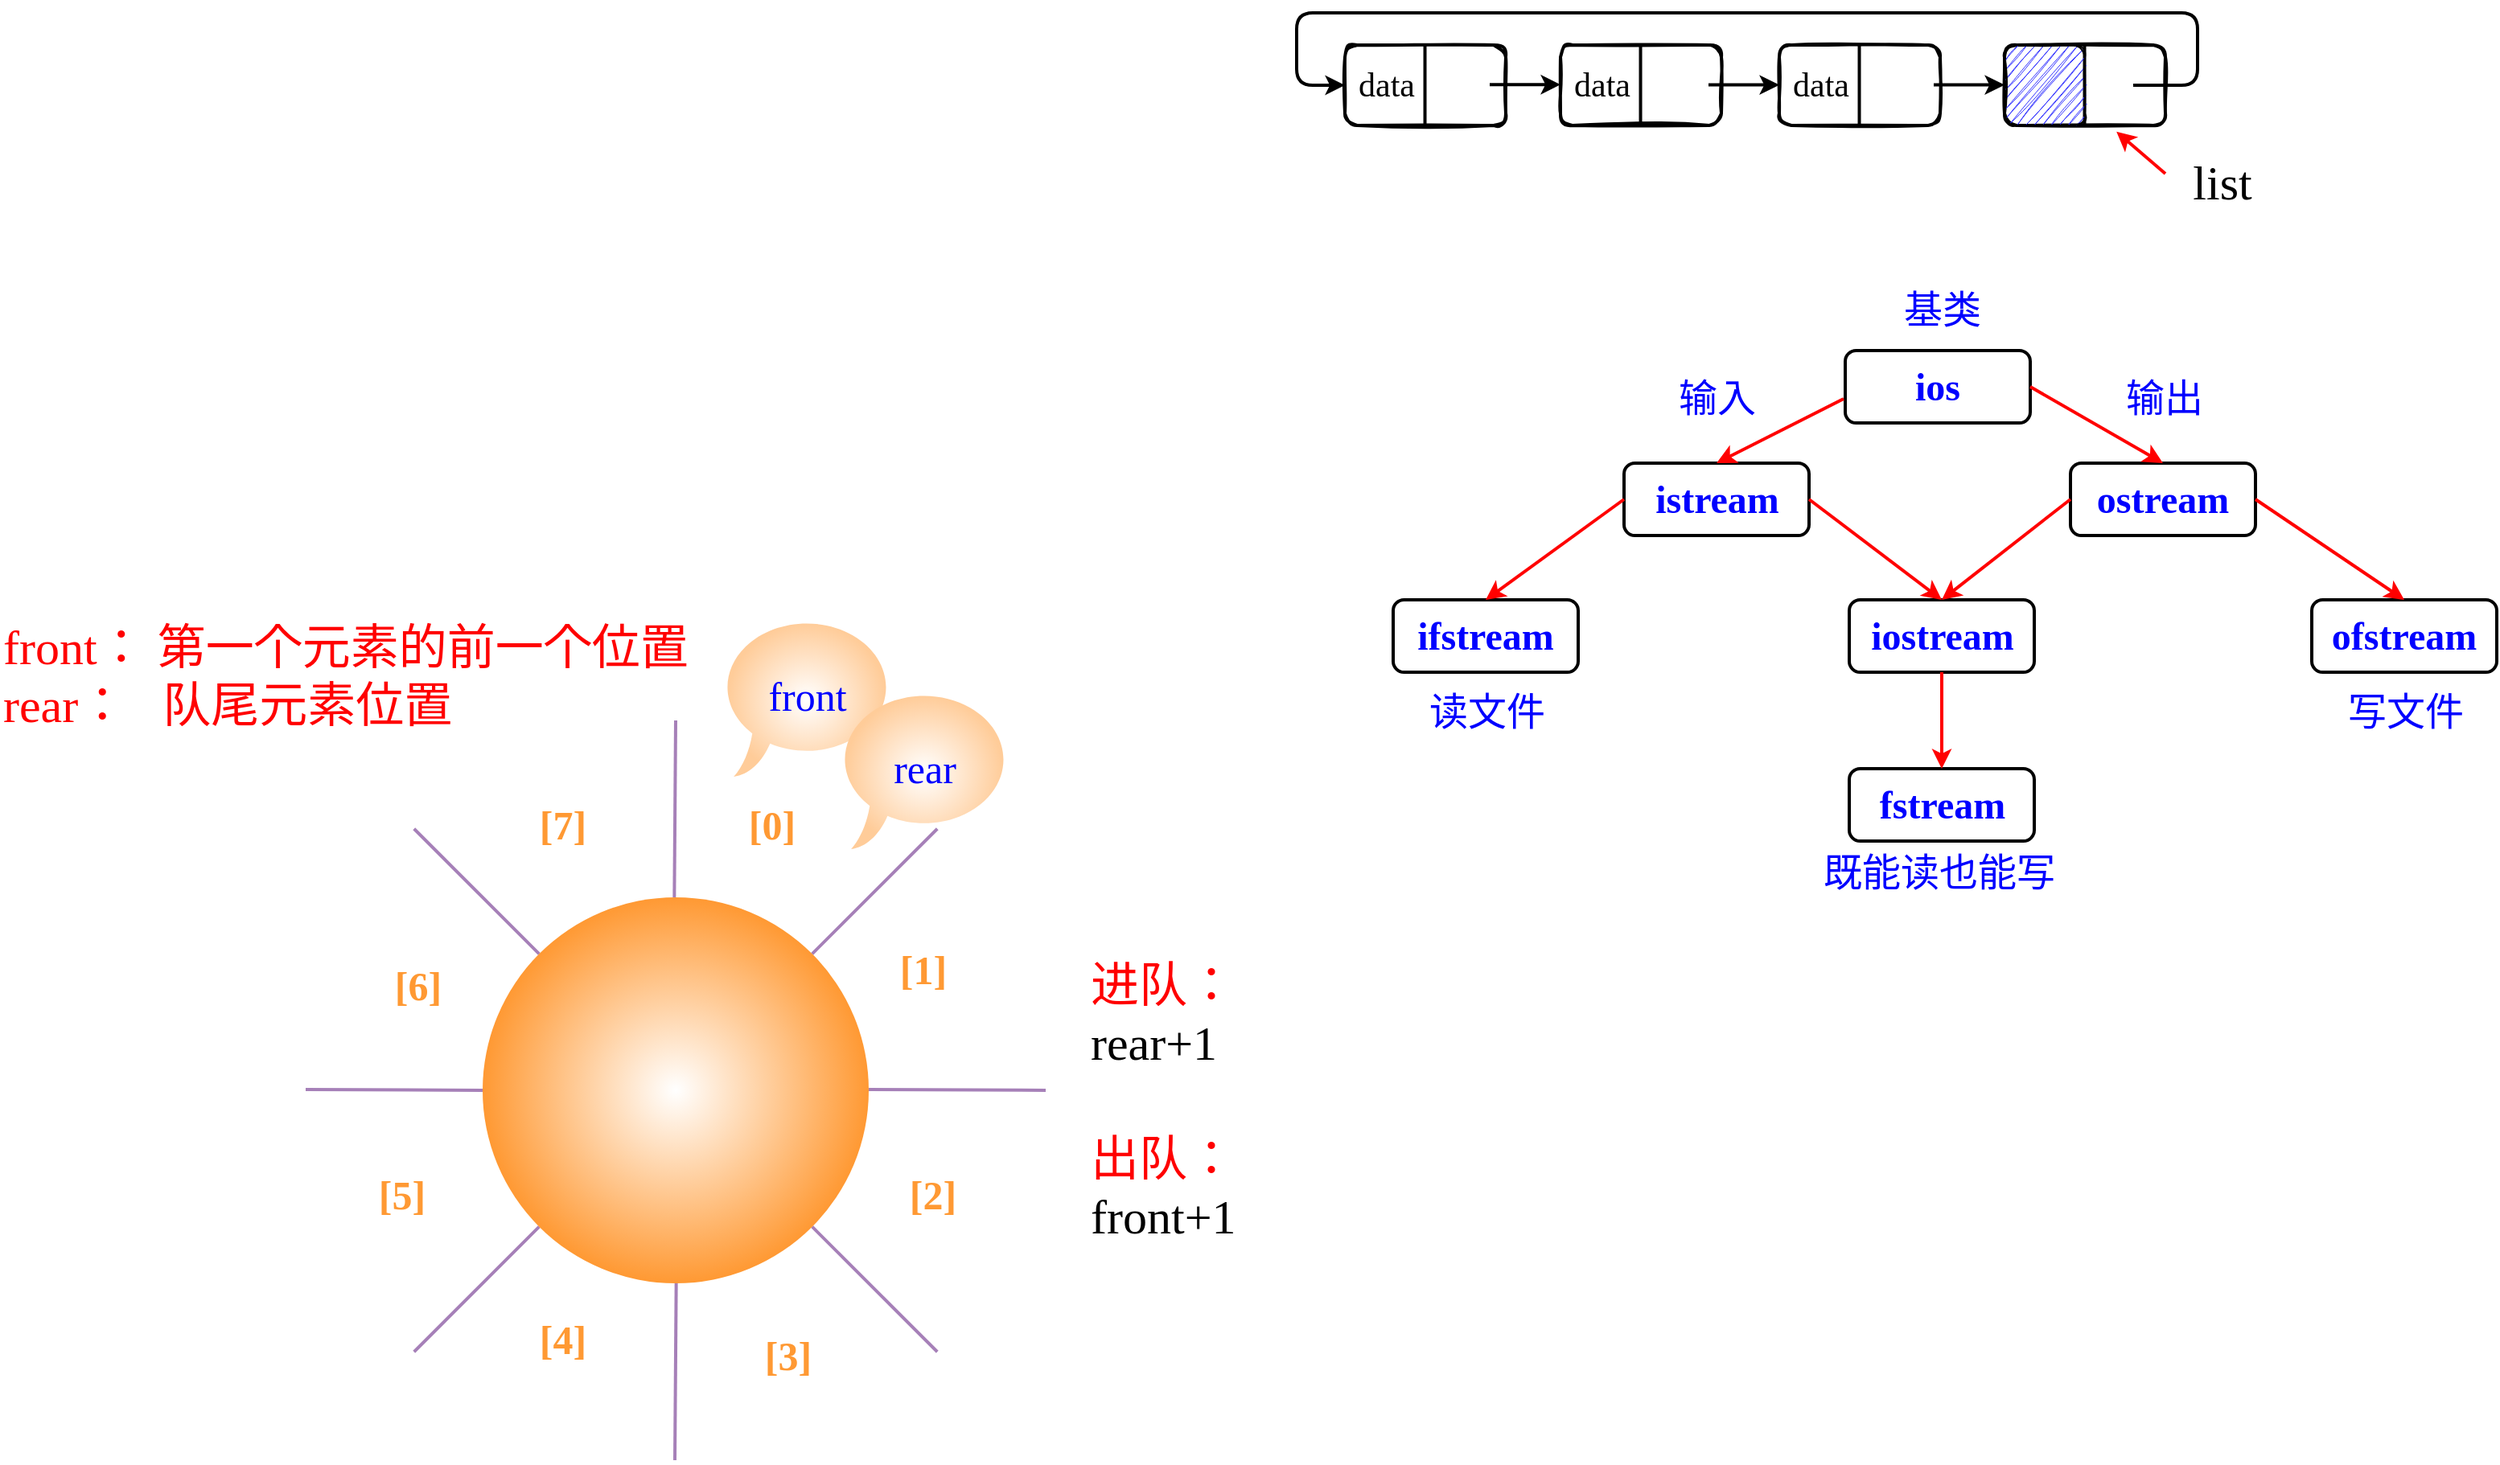 <mxfile version="15.5.9" type="github">
  <diagram id="rwgk2Mc4SkRH6sqRqtgM" name="第 1 页">
    <mxGraphModel dx="1747" dy="594" grid="1" gridSize="10" guides="1" tooltips="1" connect="1" arrows="1" fold="1" page="1" pageScale="1" pageWidth="827" pageHeight="1169" math="0" shadow="0">
      <root>
        <mxCell id="0" />
        <mxCell id="1" parent="0" />
        <mxCell id="tqcYL5JHo3V-tpUGzpkq-26" value="" style="whiteSpace=wrap;html=1;shadow=0;glass=0;strokeWidth=2;fillColor=none;gradientDirection=south;rounded=1;sketch=1;" parent="1" vertex="1">
          <mxGeometry x="154" y="130" width="100" height="50" as="geometry" />
        </mxCell>
        <mxCell id="tqcYL5JHo3V-tpUGzpkq-36" value="" style="endArrow=none;html=1;rounded=1;sketch=0;edgeStyle=orthogonalEdgeStyle;curved=0;strokeWidth=2;" parent="1" edge="1">
          <mxGeometry width="50" height="50" relative="1" as="geometry">
            <mxPoint x="203.76" y="180" as="sourcePoint" />
            <mxPoint x="203.76" y="130" as="targetPoint" />
          </mxGeometry>
        </mxCell>
        <mxCell id="tqcYL5JHo3V-tpUGzpkq-37" value="" style="whiteSpace=wrap;html=1;shadow=0;glass=0;strokeWidth=2;fillColor=none;gradientDirection=south;rounded=1;sketch=1;" parent="1" vertex="1">
          <mxGeometry x="290" y="130" width="100" height="50" as="geometry" />
        </mxCell>
        <mxCell id="tqcYL5JHo3V-tpUGzpkq-38" value="" style="endArrow=none;html=1;rounded=1;sketch=0;edgeStyle=orthogonalEdgeStyle;curved=0;strokeWidth=2;" parent="1" edge="1">
          <mxGeometry width="50" height="50" relative="1" as="geometry">
            <mxPoint x="339.76" y="180" as="sourcePoint" />
            <mxPoint x="339.76" y="130" as="targetPoint" />
          </mxGeometry>
        </mxCell>
        <mxCell id="tqcYL5JHo3V-tpUGzpkq-39" value="" style="whiteSpace=wrap;html=1;shadow=0;glass=0;strokeWidth=2;fillColor=none;gradientDirection=south;rounded=1;sketch=1;" parent="1" vertex="1">
          <mxGeometry x="430" y="130" width="100" height="50" as="geometry" />
        </mxCell>
        <mxCell id="tqcYL5JHo3V-tpUGzpkq-40" value="" style="endArrow=none;html=1;rounded=1;sketch=0;edgeStyle=orthogonalEdgeStyle;curved=0;strokeWidth=2;" parent="1" edge="1">
          <mxGeometry width="50" height="50" relative="1" as="geometry">
            <mxPoint x="479.76" y="180" as="sourcePoint" />
            <mxPoint x="479.76" y="130" as="targetPoint" />
          </mxGeometry>
        </mxCell>
        <mxCell id="tqcYL5JHo3V-tpUGzpkq-41" value="" style="whiteSpace=wrap;html=1;shadow=0;glass=0;strokeWidth=2;fillColor=none;gradientDirection=south;rounded=1;sketch=1;" parent="1" vertex="1">
          <mxGeometry x="20" y="130" width="100" height="50" as="geometry" />
        </mxCell>
        <mxCell id="tqcYL5JHo3V-tpUGzpkq-42" value="" style="endArrow=none;html=1;rounded=1;sketch=0;edgeStyle=orthogonalEdgeStyle;curved=0;strokeWidth=2;" parent="1" edge="1">
          <mxGeometry width="50" height="50" relative="1" as="geometry">
            <mxPoint x="69.76" y="180" as="sourcePoint" />
            <mxPoint x="69.76" y="130" as="targetPoint" />
          </mxGeometry>
        </mxCell>
        <mxCell id="tqcYL5JHo3V-tpUGzpkq-43" value="" style="rounded=1;whiteSpace=wrap;html=1;sketch=1;fillStyle=hachure;fillColor=#3333FF;" parent="1" vertex="1">
          <mxGeometry x="430" y="130" width="50" height="50" as="geometry" />
        </mxCell>
        <mxCell id="tqcYL5JHo3V-tpUGzpkq-48" value="" style="endArrow=classic;html=1;rounded=1;sketch=0;edgeStyle=orthogonalEdgeStyle;curved=0;endFill=1;strokeWidth=2;" parent="1" edge="1">
          <mxGeometry width="50" height="50" relative="1" as="geometry">
            <mxPoint x="110" y="154.58" as="sourcePoint" />
            <mxPoint x="154" y="154.58" as="targetPoint" />
            <Array as="points">
              <mxPoint x="154" y="154.58" />
            </Array>
          </mxGeometry>
        </mxCell>
        <mxCell id="tqcYL5JHo3V-tpUGzpkq-49" value="" style="endArrow=classic;html=1;rounded=1;sketch=0;edgeStyle=orthogonalEdgeStyle;curved=0;entryX=0;entryY=0.5;entryDx=0;entryDy=0;fontSize=21;strokeWidth=2;" parent="1" target="tqcYL5JHo3V-tpUGzpkq-41" edge="1">
          <mxGeometry width="50" height="50" relative="1" as="geometry">
            <mxPoint x="510" y="155" as="sourcePoint" />
            <mxPoint y="155" as="targetPoint" />
            <Array as="points">
              <mxPoint x="550" y="155" />
              <mxPoint x="550" y="110" />
              <mxPoint x="-10" y="110" />
              <mxPoint x="-10" y="155" />
            </Array>
          </mxGeometry>
        </mxCell>
        <mxCell id="tqcYL5JHo3V-tpUGzpkq-50" value="" style="endArrow=classic;html=1;rounded=1;sketch=0;edgeStyle=orthogonalEdgeStyle;curved=0;endFill=1;strokeWidth=2;" parent="1" edge="1">
          <mxGeometry width="50" height="50" relative="1" as="geometry">
            <mxPoint x="246" y="154.8" as="sourcePoint" />
            <mxPoint x="290" y="154.8" as="targetPoint" />
            <Array as="points">
              <mxPoint x="290" y="154.8" />
            </Array>
          </mxGeometry>
        </mxCell>
        <mxCell id="tqcYL5JHo3V-tpUGzpkq-52" value="" style="endArrow=classic;html=1;rounded=1;sketch=0;edgeStyle=orthogonalEdgeStyle;curved=0;endFill=1;strokeWidth=2;" parent="1" edge="1">
          <mxGeometry width="50" height="50" relative="1" as="geometry">
            <mxPoint x="386" y="154.8" as="sourcePoint" />
            <mxPoint x="430" y="154.8" as="targetPoint" />
            <Array as="points">
              <mxPoint x="430" y="154.8" />
            </Array>
          </mxGeometry>
        </mxCell>
        <mxCell id="tqcYL5JHo3V-tpUGzpkq-53" value="list" style="text;html=1;align=center;verticalAlign=middle;resizable=0;points=[];autosize=1;strokeColor=none;fillColor=none;fontSize=30;fontFamily=Comic Sans MS;" parent="1" vertex="1">
          <mxGeometry x="535" y="195" width="60" height="40" as="geometry" />
        </mxCell>
        <mxCell id="tqcYL5JHo3V-tpUGzpkq-55" value="" style="endArrow=classic;html=1;rounded=1;sketch=0;fontFamily=Comic Sans MS;fontSize=35;endFill=1;strokeWidth=2;strokeColor=#FF0000;entryX=0.696;entryY=1.077;entryDx=0;entryDy=0;entryPerimeter=0;" parent="1" target="tqcYL5JHo3V-tpUGzpkq-39" edge="1">
          <mxGeometry width="50" height="50" relative="1" as="geometry">
            <mxPoint x="530" y="210" as="sourcePoint" />
            <mxPoint x="510" y="190" as="targetPoint" />
          </mxGeometry>
        </mxCell>
        <mxCell id="tqcYL5JHo3V-tpUGzpkq-56" value="data" style="text;html=1;strokeColor=none;fillColor=none;align=center;verticalAlign=middle;whiteSpace=wrap;rounded=0;sketch=1;fontFamily=Comic Sans MS;fontSize=21;" parent="1" vertex="1">
          <mxGeometry x="16" y="140" width="60" height="30" as="geometry" />
        </mxCell>
        <mxCell id="tqcYL5JHo3V-tpUGzpkq-57" value="data" style="text;html=1;strokeColor=none;fillColor=none;align=center;verticalAlign=middle;whiteSpace=wrap;rounded=0;sketch=1;fontFamily=Comic Sans MS;fontSize=21;" parent="1" vertex="1">
          <mxGeometry x="150" y="140" width="60" height="30" as="geometry" />
        </mxCell>
        <mxCell id="tqcYL5JHo3V-tpUGzpkq-58" value="data" style="text;html=1;strokeColor=none;fillColor=none;align=center;verticalAlign=middle;whiteSpace=wrap;rounded=0;sketch=1;fontFamily=Comic Sans MS;fontSize=21;" parent="1" vertex="1">
          <mxGeometry x="286" y="140" width="60" height="30" as="geometry" />
        </mxCell>
        <mxCell id="2EhN6xJvDQtWR0kcNnQp-10" value="" style="ellipse;whiteSpace=wrap;html=1;aspect=fixed;fillColor=#FFFFFF;strokeColor=none;gradientDirection=radial;" parent="1" vertex="1">
          <mxGeometry x="-626" y="550" width="460" height="460" as="geometry" />
        </mxCell>
        <mxCell id="2EhN6xJvDQtWR0kcNnQp-19" style="edgeStyle=none;rounded=0;orthogonalLoop=1;jettySize=auto;html=1;exitX=0;exitY=0;exitDx=0;exitDy=0;startArrow=none;startFill=0;endArrow=none;endFill=0;strokeWidth=2;strokeColor=#A680B8;" parent="1" source="2EhN6xJvDQtWR0kcNnQp-11" target="2EhN6xJvDQtWR0kcNnQp-10" edge="1">
          <mxGeometry relative="1" as="geometry" />
        </mxCell>
        <mxCell id="2EhN6xJvDQtWR0kcNnQp-20" style="edgeStyle=none;rounded=0;orthogonalLoop=1;jettySize=auto;html=1;exitX=0;exitY=1;exitDx=0;exitDy=0;startArrow=none;startFill=0;endArrow=none;endFill=0;strokeWidth=2;strokeColor=#A680B8;" parent="1" source="2EhN6xJvDQtWR0kcNnQp-11" target="2EhN6xJvDQtWR0kcNnQp-10" edge="1">
          <mxGeometry relative="1" as="geometry" />
        </mxCell>
        <mxCell id="2EhN6xJvDQtWR0kcNnQp-21" style="edgeStyle=none;rounded=0;orthogonalLoop=1;jettySize=auto;html=1;exitX=1;exitY=0;exitDx=0;exitDy=0;startArrow=none;startFill=0;endArrow=none;endFill=0;strokeWidth=2;strokeColor=#A680B8;" parent="1" source="2EhN6xJvDQtWR0kcNnQp-11" target="2EhN6xJvDQtWR0kcNnQp-10" edge="1">
          <mxGeometry relative="1" as="geometry" />
        </mxCell>
        <mxCell id="2EhN6xJvDQtWR0kcNnQp-22" style="edgeStyle=none;rounded=0;orthogonalLoop=1;jettySize=auto;html=1;exitX=1;exitY=1;exitDx=0;exitDy=0;startArrow=none;startFill=0;endArrow=none;endFill=0;strokeWidth=2;strokeColor=#A680B8;" parent="1" source="2EhN6xJvDQtWR0kcNnQp-11" target="2EhN6xJvDQtWR0kcNnQp-10" edge="1">
          <mxGeometry relative="1" as="geometry" />
        </mxCell>
        <mxCell id="2EhN6xJvDQtWR0kcNnQp-11" value="" style="ellipse;whiteSpace=wrap;html=1;aspect=fixed;gradientDirection=radial;strokeColor=none;gradientColor=#FF9933;" parent="1" vertex="1">
          <mxGeometry x="-516" y="660" width="240" height="240" as="geometry" />
        </mxCell>
        <mxCell id="2EhN6xJvDQtWR0kcNnQp-12" value="" style="endArrow=none;html=1;rounded=0;entryX=0.5;entryY=0;entryDx=0;entryDy=0;strokeWidth=2;strokeColor=#A680B8;" parent="1" target="2EhN6xJvDQtWR0kcNnQp-10" edge="1">
          <mxGeometry width="50" height="50" relative="1" as="geometry">
            <mxPoint x="-396.83" y="660" as="sourcePoint" />
            <mxPoint x="-396.83" y="590" as="targetPoint" />
          </mxGeometry>
        </mxCell>
        <mxCell id="2EhN6xJvDQtWR0kcNnQp-14" value="" style="endArrow=none;html=1;rounded=0;entryX=0.5;entryY=0;entryDx=0;entryDy=0;strokeColor=#A680B8;strokeWidth=2;" parent="1" edge="1">
          <mxGeometry width="50" height="50" relative="1" as="geometry">
            <mxPoint x="-396.5" y="1010" as="sourcePoint" />
            <mxPoint x="-395.67" y="900" as="targetPoint" />
          </mxGeometry>
        </mxCell>
        <mxCell id="2EhN6xJvDQtWR0kcNnQp-17" value="" style="endArrow=none;html=1;rounded=0;entryX=0.5;entryY=0;entryDx=0;entryDy=0;exitX=1;exitY=0.5;exitDx=0;exitDy=0;strokeWidth=2;strokeColor=#A680B8;" parent="1" source="2EhN6xJvDQtWR0kcNnQp-10" edge="1">
          <mxGeometry width="50" height="50" relative="1" as="geometry">
            <mxPoint x="-176.83" y="779.5" as="sourcePoint" />
            <mxPoint x="-276.0" y="779.5" as="targetPoint" />
          </mxGeometry>
        </mxCell>
        <mxCell id="2EhN6xJvDQtWR0kcNnQp-18" value="" style="endArrow=none;html=1;rounded=0;entryX=0.5;entryY=0;entryDx=0;entryDy=0;exitX=1;exitY=0.5;exitDx=0;exitDy=0;strokeColor=#A680B8;strokeWidth=2;" parent="1" edge="1">
          <mxGeometry width="50" height="50" relative="1" as="geometry">
            <mxPoint x="-516" y="780" as="sourcePoint" />
            <mxPoint x="-626" y="779.5" as="targetPoint" />
          </mxGeometry>
        </mxCell>
        <mxCell id="2EhN6xJvDQtWR0kcNnQp-23" value="[0]" style="text;html=1;strokeColor=none;fillColor=none;align=center;verticalAlign=middle;whiteSpace=wrap;rounded=0;fontSize=25;fontFamily=Comic Sans MS;fontColor=#FF9933;fontStyle=1;horizontal=1;labelBackgroundColor=none;labelBorderColor=none;" parent="1" vertex="1">
          <mxGeometry x="-366" y="600" width="60" height="30" as="geometry" />
        </mxCell>
        <mxCell id="2EhN6xJvDQtWR0kcNnQp-24" value="[7]" style="text;html=1;strokeColor=none;fillColor=none;align=center;verticalAlign=middle;whiteSpace=wrap;rounded=0;fontSize=25;fontFamily=Comic Sans MS;fontColor=#FF9933;fontStyle=1;horizontal=1;labelBackgroundColor=none;labelBorderColor=none;" parent="1" vertex="1">
          <mxGeometry x="-496" y="600" width="60" height="30" as="geometry" />
        </mxCell>
        <mxCell id="2EhN6xJvDQtWR0kcNnQp-25" value="[6]" style="text;html=1;strokeColor=none;fillColor=none;align=center;verticalAlign=middle;whiteSpace=wrap;rounded=0;fontSize=25;fontFamily=Comic Sans MS;fontColor=#FF9933;fontStyle=1;horizontal=1;labelBackgroundColor=none;labelBorderColor=none;" parent="1" vertex="1">
          <mxGeometry x="-586" y="700" width="60" height="30" as="geometry" />
        </mxCell>
        <mxCell id="2EhN6xJvDQtWR0kcNnQp-26" value="[5]" style="text;html=1;strokeColor=none;fillColor=none;align=center;verticalAlign=middle;whiteSpace=wrap;rounded=0;fontSize=25;fontFamily=Comic Sans MS;fontColor=#FF9933;fontStyle=1;horizontal=1;labelBackgroundColor=none;labelBorderColor=none;" parent="1" vertex="1">
          <mxGeometry x="-596" y="830" width="60" height="30" as="geometry" />
        </mxCell>
        <mxCell id="2EhN6xJvDQtWR0kcNnQp-27" value="[4]" style="text;html=1;strokeColor=none;fillColor=none;align=center;verticalAlign=middle;whiteSpace=wrap;rounded=0;fontSize=25;fontFamily=Comic Sans MS;fontColor=#FF9933;fontStyle=1;horizontal=1;labelBackgroundColor=none;labelBorderColor=none;" parent="1" vertex="1">
          <mxGeometry x="-496" y="920" width="60" height="30" as="geometry" />
        </mxCell>
        <mxCell id="2EhN6xJvDQtWR0kcNnQp-28" value="[1]" style="text;html=1;strokeColor=none;fillColor=none;align=center;verticalAlign=middle;whiteSpace=wrap;rounded=0;fontSize=25;fontFamily=Comic Sans MS;fontColor=#FF9933;fontStyle=1;horizontal=1;labelBackgroundColor=none;labelBorderColor=none;" parent="1" vertex="1">
          <mxGeometry x="-272" y="690" width="60" height="30" as="geometry" />
        </mxCell>
        <mxCell id="2EhN6xJvDQtWR0kcNnQp-29" value="[2]" style="text;html=1;strokeColor=none;fillColor=none;align=center;verticalAlign=middle;whiteSpace=wrap;rounded=0;fontSize=25;fontFamily=Comic Sans MS;fontColor=#FF9933;fontStyle=1;horizontal=1;labelBackgroundColor=none;labelBorderColor=none;" parent="1" vertex="1">
          <mxGeometry x="-266" y="830" width="60" height="30" as="geometry" />
        </mxCell>
        <mxCell id="2EhN6xJvDQtWR0kcNnQp-30" value="[3]" style="text;html=1;strokeColor=none;fillColor=none;align=center;verticalAlign=middle;whiteSpace=wrap;rounded=0;fontSize=25;fontFamily=Comic Sans MS;fontColor=#FF9933;fontStyle=1;horizontal=1;labelBackgroundColor=none;labelBorderColor=none;" parent="1" vertex="1">
          <mxGeometry x="-356" y="930" width="60" height="30" as="geometry" />
        </mxCell>
        <mxCell id="2EhN6xJvDQtWR0kcNnQp-31" value="front" style="whiteSpace=wrap;html=1;shape=mxgraph.basic.oval_callout;labelBackgroundColor=none;fontFamily=Comic Sans MS;fontSize=25;fontColor=#0000FF;fillColor=default;gradientDirection=radial;verticalAlign=middle;strokeColor=none;gradientColor=#FFCC99;" parent="1" vertex="1">
          <mxGeometry x="-369" y="485" width="110" height="100" as="geometry" />
        </mxCell>
        <mxCell id="2EhN6xJvDQtWR0kcNnQp-34" value="进队：&lt;br style=&quot;font-size: 30px;&quot;&gt;&lt;font color=&quot;#000000&quot; style=&quot;font-size: 30px;&quot;&gt;rear+1&lt;/font&gt;&lt;br style=&quot;font-size: 30px;&quot;&gt;&lt;br style=&quot;font-size: 30px;&quot;&gt;出队：&lt;br style=&quot;font-size: 30px;&quot;&gt;&lt;font color=&quot;#000000&quot; style=&quot;font-size: 30px;&quot;&gt;front+1&lt;/font&gt;" style="text;html=1;strokeColor=none;fillColor=none;align=left;verticalAlign=top;whiteSpace=wrap;rounded=0;labelBackgroundColor=none;fontFamily=Comic Sans MS;fontSize=30;fontColor=#FF0000;" parent="1" vertex="1">
          <mxGeometry x="-140" y="690" width="140" height="210" as="geometry" />
        </mxCell>
        <mxCell id="2EhN6xJvDQtWR0kcNnQp-35" value="front： 第一个元素的前一个位置&lt;br&gt;rear：&amp;nbsp; &amp;nbsp;队尾元素位置" style="text;html=1;strokeColor=none;fillColor=none;align=left;verticalAlign=top;whiteSpace=wrap;rounded=0;labelBackgroundColor=none;fontFamily=Comic Sans MS;fontSize=30;fontColor=#FF0000;horizontal=1;" parent="1" vertex="1">
          <mxGeometry x="-816" y="480" width="470" height="100" as="geometry" />
        </mxCell>
        <mxCell id="2EhN6xJvDQtWR0kcNnQp-36" style="edgeStyle=none;rounded=0;orthogonalLoop=1;jettySize=auto;html=1;exitX=1;exitY=0.5;exitDx=0;exitDy=0;fontFamily=Comic Sans MS;fontSize=30;fontColor=#FF0000;startArrow=none;startFill=0;endArrow=none;endFill=0;strokeColor=#A680B8;strokeWidth=2;" parent="1" source="2EhN6xJvDQtWR0kcNnQp-35" target="2EhN6xJvDQtWR0kcNnQp-35" edge="1">
          <mxGeometry relative="1" as="geometry" />
        </mxCell>
        <mxCell id="2EhN6xJvDQtWR0kcNnQp-37" value="rear" style="whiteSpace=wrap;html=1;shape=mxgraph.basic.oval_callout;labelBackgroundColor=none;fontFamily=Comic Sans MS;fontSize=25;fontColor=#0000FF;fillColor=default;gradientDirection=radial;verticalAlign=middle;strokeColor=none;gradientColor=#FFCC99;" parent="1" vertex="1">
          <mxGeometry x="-296" y="530" width="110" height="100" as="geometry" />
        </mxCell>
        <mxCell id="Fw_NiBfXuIxcdr005MOq-1" value="ios" style="rounded=1;whiteSpace=wrap;html=1;fontSize=24;fontFamily=Comic Sans MS;fontStyle=1;strokeWidth=2;fontColor=#0000FF;" vertex="1" parent="1">
          <mxGeometry x="331" y="320" width="115" height="45" as="geometry" />
        </mxCell>
        <mxCell id="Fw_NiBfXuIxcdr005MOq-2" value="istream" style="rounded=1;whiteSpace=wrap;html=1;fontSize=24;fontFamily=Comic Sans MS;fontStyle=1;strokeWidth=2;fontColor=#0000FF;" vertex="1" parent="1">
          <mxGeometry x="193.5" y="390" width="115" height="45" as="geometry" />
        </mxCell>
        <mxCell id="Fw_NiBfXuIxcdr005MOq-3" value="ostream" style="rounded=1;whiteSpace=wrap;html=1;fontSize=24;fontFamily=Comic Sans MS;fontStyle=1;strokeWidth=2;fontColor=#0000FF;" vertex="1" parent="1">
          <mxGeometry x="471" y="390" width="115" height="45" as="geometry" />
        </mxCell>
        <mxCell id="Fw_NiBfXuIxcdr005MOq-4" value="ifstream" style="rounded=1;whiteSpace=wrap;html=1;fontSize=24;fontFamily=Comic Sans MS;fontStyle=1;strokeWidth=2;fontColor=#0000FF;" vertex="1" parent="1">
          <mxGeometry x="50" y="475" width="115" height="45" as="geometry" />
        </mxCell>
        <mxCell id="Fw_NiBfXuIxcdr005MOq-6" value="ofstream" style="rounded=1;whiteSpace=wrap;html=1;fontSize=24;fontFamily=Comic Sans MS;fontStyle=1;strokeWidth=2;fontColor=#0000FF;" vertex="1" parent="1">
          <mxGeometry x="621" y="475" width="115" height="45" as="geometry" />
        </mxCell>
        <mxCell id="Fw_NiBfXuIxcdr005MOq-7" value="fstream" style="rounded=1;whiteSpace=wrap;html=1;fontSize=24;fontFamily=Comic Sans MS;fontStyle=1;strokeWidth=2;fontColor=#0000FF;" vertex="1" parent="1">
          <mxGeometry x="333.5" y="580" width="115" height="45" as="geometry" />
        </mxCell>
        <mxCell id="Fw_NiBfXuIxcdr005MOq-8" value="iostream" style="rounded=1;whiteSpace=wrap;html=1;fontSize=24;fontFamily=Comic Sans MS;fontStyle=1;strokeWidth=2;fontColor=#0000FF;" vertex="1" parent="1">
          <mxGeometry x="333.5" y="475" width="115" height="45" as="geometry" />
        </mxCell>
        <mxCell id="Fw_NiBfXuIxcdr005MOq-9" value="" style="endArrow=classic;html=1;rounded=0;fontFamily=Comic Sans MS;fontSize=24;strokeWidth=2;strokeColor=#FF0000;entryX=0.5;entryY=0;entryDx=0;entryDy=0;" edge="1" parent="1" target="Fw_NiBfXuIxcdr005MOq-2">
          <mxGeometry width="50" height="50" relative="1" as="geometry">
            <mxPoint x="330" y="350" as="sourcePoint" />
            <mxPoint x="280" y="390" as="targetPoint" />
          </mxGeometry>
        </mxCell>
        <mxCell id="Fw_NiBfXuIxcdr005MOq-11" value="" style="endArrow=classic;html=1;rounded=0;fontFamily=Comic Sans MS;fontSize=24;strokeWidth=2;strokeColor=#FF0000;entryX=0.5;entryY=0;entryDx=0;entryDy=0;exitX=1;exitY=0.5;exitDx=0;exitDy=0;" edge="1" parent="1" source="Fw_NiBfXuIxcdr005MOq-2" target="Fw_NiBfXuIxcdr005MOq-8">
          <mxGeometry width="50" height="50" relative="1" as="geometry">
            <mxPoint x="365" y="435" as="sourcePoint" />
            <mxPoint x="286" y="475" as="targetPoint" />
          </mxGeometry>
        </mxCell>
        <mxCell id="Fw_NiBfXuIxcdr005MOq-13" value="" style="endArrow=classic;html=1;rounded=0;fontFamily=Comic Sans MS;fontSize=24;strokeWidth=2;strokeColor=#FF0000;entryX=0.5;entryY=0;entryDx=0;entryDy=0;exitX=1;exitY=0.5;exitDx=0;exitDy=0;" edge="1" parent="1" source="Fw_NiBfXuIxcdr005MOq-1" target="Fw_NiBfXuIxcdr005MOq-3">
          <mxGeometry width="50" height="50" relative="1" as="geometry">
            <mxPoint x="469" y="340" as="sourcePoint" />
            <mxPoint x="390" y="380" as="targetPoint" />
          </mxGeometry>
        </mxCell>
        <mxCell id="Fw_NiBfXuIxcdr005MOq-14" value="" style="endArrow=classic;html=1;rounded=0;fontFamily=Comic Sans MS;fontSize=24;strokeWidth=2;strokeColor=#FF0000;entryX=0.5;entryY=0;entryDx=0;entryDy=0;exitX=1;exitY=0.5;exitDx=0;exitDy=0;" edge="1" parent="1" source="Fw_NiBfXuIxcdr005MOq-3" target="Fw_NiBfXuIxcdr005MOq-6">
          <mxGeometry width="50" height="50" relative="1" as="geometry">
            <mxPoint x="604.5" y="420" as="sourcePoint" />
            <mxPoint x="525.5" y="460" as="targetPoint" />
          </mxGeometry>
        </mxCell>
        <mxCell id="Fw_NiBfXuIxcdr005MOq-15" value="" style="endArrow=classic;html=1;rounded=0;fontFamily=Comic Sans MS;fontSize=24;strokeWidth=2;strokeColor=#FF0000;entryX=0.5;entryY=0;entryDx=0;entryDy=0;exitX=0;exitY=0.5;exitDx=0;exitDy=0;" edge="1" parent="1" source="Fw_NiBfXuIxcdr005MOq-3" target="Fw_NiBfXuIxcdr005MOq-8">
          <mxGeometry width="50" height="50" relative="1" as="geometry">
            <mxPoint x="469" y="420" as="sourcePoint" />
            <mxPoint x="390" y="460" as="targetPoint" />
          </mxGeometry>
        </mxCell>
        <mxCell id="Fw_NiBfXuIxcdr005MOq-16" value="" style="endArrow=classic;html=1;rounded=0;fontFamily=Comic Sans MS;fontSize=24;strokeWidth=2;strokeColor=#FF0000;entryX=0.5;entryY=0;entryDx=0;entryDy=0;exitX=0.5;exitY=1;exitDx=0;exitDy=0;" edge="1" parent="1" source="Fw_NiBfXuIxcdr005MOq-8" target="Fw_NiBfXuIxcdr005MOq-7">
          <mxGeometry width="50" height="50" relative="1" as="geometry">
            <mxPoint x="390" y="520" as="sourcePoint" />
            <mxPoint x="311" y="560" as="targetPoint" />
          </mxGeometry>
        </mxCell>
        <mxCell id="Fw_NiBfXuIxcdr005MOq-17" value="" style="endArrow=classic;html=1;rounded=0;fontFamily=Comic Sans MS;fontSize=24;strokeWidth=2;strokeColor=#FF0000;entryX=0.5;entryY=0;entryDx=0;entryDy=0;exitX=0;exitY=0.5;exitDx=0;exitDy=0;" edge="1" parent="1" source="Fw_NiBfXuIxcdr005MOq-2" target="Fw_NiBfXuIxcdr005MOq-4">
          <mxGeometry width="50" height="50" relative="1" as="geometry">
            <mxPoint x="193.5" y="420" as="sourcePoint" />
            <mxPoint x="114.5" y="460" as="targetPoint" />
          </mxGeometry>
        </mxCell>
        <mxCell id="Fw_NiBfXuIxcdr005MOq-18" value="基类" style="text;html=1;align=center;verticalAlign=middle;resizable=0;points=[];autosize=1;strokeColor=none;fillColor=none;fontSize=24;fontFamily=Comic Sans MS;fontColor=#0000FF;" vertex="1" parent="1">
          <mxGeometry x="361" y="280" width="60" height="30" as="geometry" />
        </mxCell>
        <mxCell id="Fw_NiBfXuIxcdr005MOq-19" value="读文件" style="text;html=1;align=center;verticalAlign=middle;resizable=0;points=[];autosize=1;strokeColor=none;fillColor=none;fontSize=24;fontFamily=Comic Sans MS;fontColor=#0000FF;" vertex="1" parent="1">
          <mxGeometry x="62.5" y="530" width="90" height="30" as="geometry" />
        </mxCell>
        <mxCell id="Fw_NiBfXuIxcdr005MOq-20" value="写文件" style="text;html=1;align=center;verticalAlign=middle;resizable=0;points=[];autosize=1;strokeColor=none;fillColor=none;fontSize=24;fontFamily=Comic Sans MS;fontColor=#0000FF;" vertex="1" parent="1">
          <mxGeometry x="633.5" y="530" width="90" height="30" as="geometry" />
        </mxCell>
        <mxCell id="Fw_NiBfXuIxcdr005MOq-21" value="既能读也能写" style="text;html=1;align=center;verticalAlign=middle;resizable=0;points=[];autosize=1;strokeColor=none;fillColor=none;fontSize=24;fontFamily=Comic Sans MS;fontColor=#0000FF;" vertex="1" parent="1">
          <mxGeometry x="308.5" y="630" width="160" height="30" as="geometry" />
        </mxCell>
        <mxCell id="Fw_NiBfXuIxcdr005MOq-22" value="输入" style="text;html=1;align=center;verticalAlign=middle;resizable=0;points=[];autosize=1;strokeColor=none;fillColor=none;fontSize=24;fontFamily=Comic Sans MS;fontColor=#0000FF;" vertex="1" parent="1">
          <mxGeometry x="221" y="335" width="60" height="30" as="geometry" />
        </mxCell>
        <mxCell id="Fw_NiBfXuIxcdr005MOq-23" value="输出" style="text;html=1;align=center;verticalAlign=middle;resizable=0;points=[];autosize=1;strokeColor=none;fillColor=none;fontSize=24;fontFamily=Comic Sans MS;fontColor=#0000FF;" vertex="1" parent="1">
          <mxGeometry x="498.5" y="335" width="60" height="30" as="geometry" />
        </mxCell>
      </root>
    </mxGraphModel>
  </diagram>
</mxfile>
